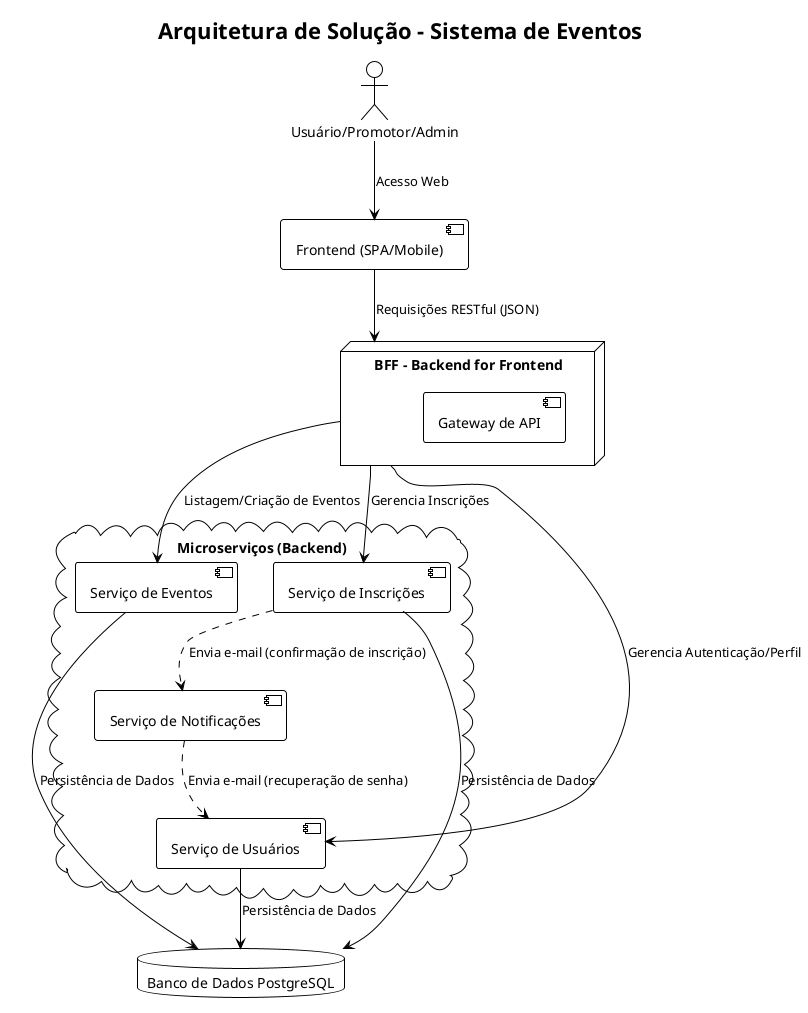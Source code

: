 @startuml
!theme plain
title Arquitetura de Solução - Sistema de Eventos

actor "Usuário/Promotor/Admin" as User

' Frontend
component "Frontend (SPA/Mobile)" as Frontend

' API Gateway / BFF
node "BFF - Backend for Frontend" as BFF {
    component "Gateway de API" as ApiGateway
}

' Microservices
cloud "Microserviços (Backend)" as Microservices {
    component "Serviço de Usuários" as UserService
    component "Serviço de Eventos" as EventService
    component "Serviço de Inscrições" as SubscriptionService
    component "Serviço de Notificações" as NotificationService
}

' Banco de Dados
database "Banco de Dados PostgreSQL" as PostgresDB

' Relações de Comunicação
User --> Frontend : Acesso Web
Frontend --> BFF : Requisições RESTful (JSON)

BFF --> UserService : Gerencia Autenticação/Perfil
BFF --> EventService : Listagem/Criação de Eventos
BFF --> SubscriptionService : Gerencia Inscrições

UserService --> PostgresDB : Persistência de Dados
EventService --> PostgresDB : Persistência de Dados
SubscriptionService --> PostgresDB : Persistência de Dados

NotificationService ..> UserService : Envia e-mail (recuperação de senha)
SubscriptionService ..> NotificationService : Envia e-mail (confirmação de inscrição)

@enduml